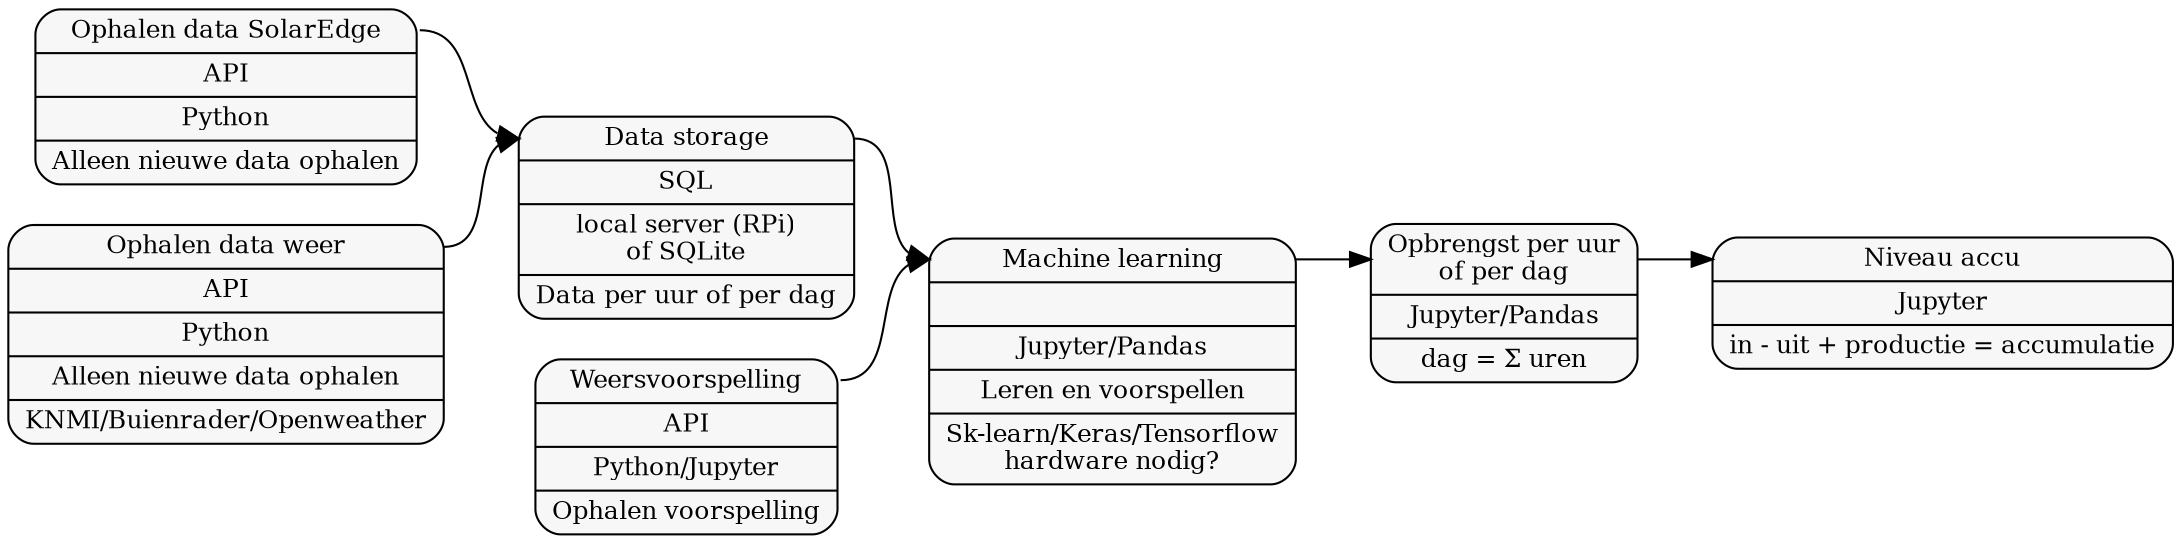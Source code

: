 digraph g {
    graph [
        rankdir = "LR"
    ];
    
    node [
        fontsize = "12"
        style="rounded,filled"
        fillcolor="#F7F7F7"
    ];
    
    edge [
    ];
    
    "node0" [
        label = "<f0> Ophalen data SolarEdge | API | Python | Alleen nieuwe data ophalen "
        shape = "record"
    ];
    
    "node1" [
        label = "<f0> Ophalen data weer | API | Python | Alleen nieuwe data ophalen | KNMI/Buienrader/Openweather"
        shape = "record"
    ];
    
    "node2" [
        label = "<f0> Data storage | SQL | local server (RPi)\nof SQLite | Data per uur of per dag"
        shape = "record"
    ];
    
    "node_weer" [
        label = "<f0> Weersvoorspelling | API | Python/Jupyter | Ophalen voorspelling "
        shape = "record"
    ];
    
    "node_ML" [
        label = "<f0> Machine learning |  | Jupyter/Pandas | Leren en voorspellen | Sk-learn/Keras/Tensorflow\nhardware nodig?"
        shape = "record"
    ];
    
    "node_opbrengst" [
        label = "<f0> Opbrengst per uur\nof per dag | Jupyter/Pandas | dag = &Sigma; uren "
        shape = "record"
    ];
    
    "node_accu" [
        label = "<f0> Niveau accu | Jupyter | in - uit + productie = accumulatie "
        shape = "record"
    ];
    
    "node_weer":f0 -> "node_ML":f0
    "node0":f0 -> "node2":f0
    "node1":f0 -> "node2":f0
    "node2":f0 -> "node_ML":f0
    "node_ML":f0 -> "node_opbrengst":f0
    "node_opbrengst":f0 -> "node_accu":f0
    
}
        
